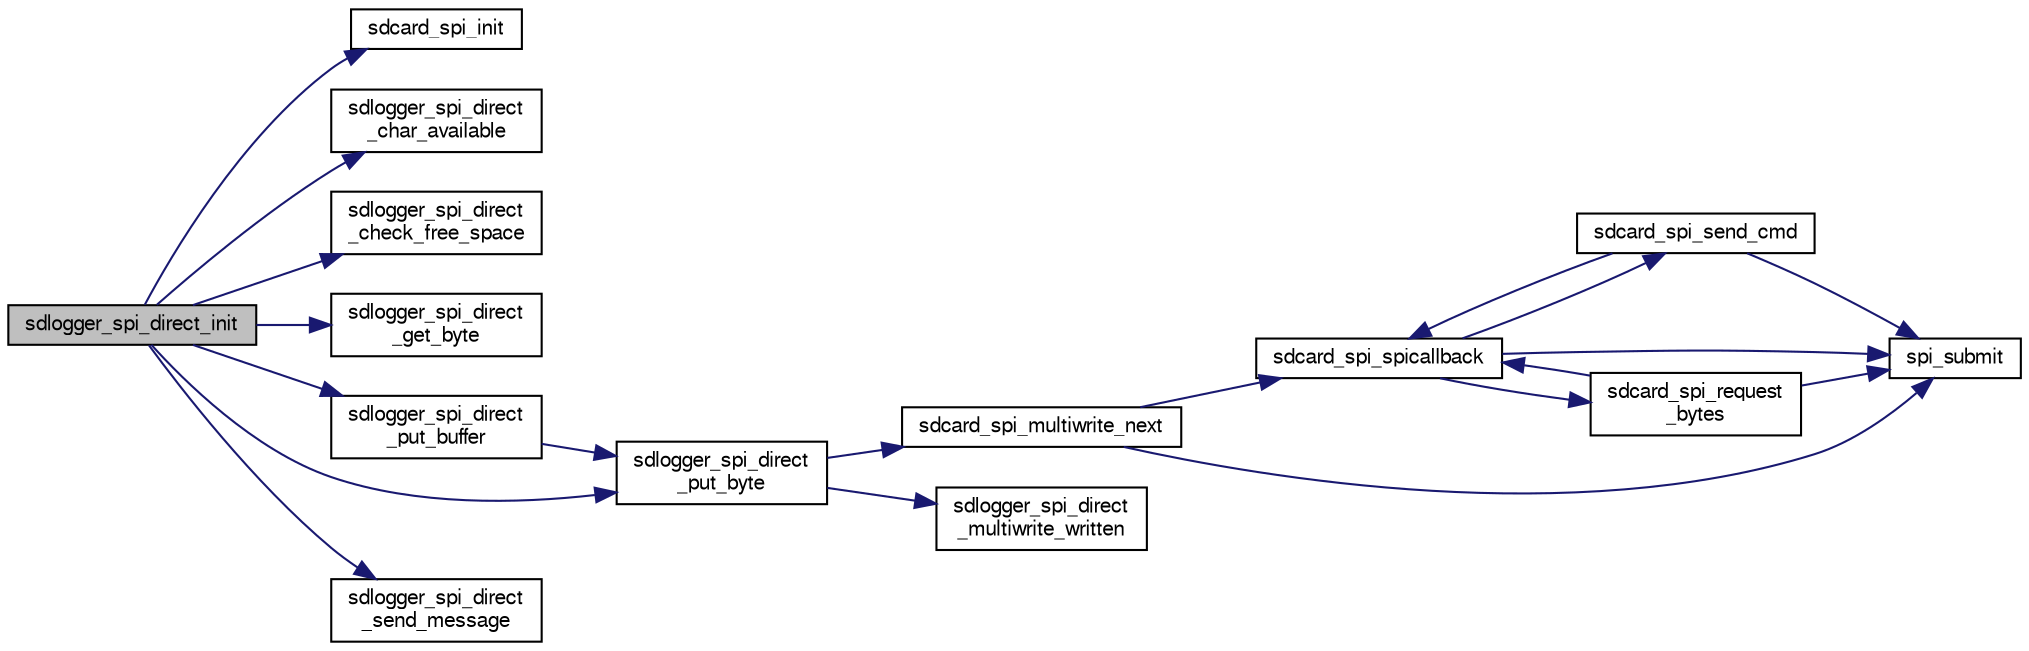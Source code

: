 digraph "sdlogger_spi_direct_init"
{
  edge [fontname="FreeSans",fontsize="10",labelfontname="FreeSans",labelfontsize="10"];
  node [fontname="FreeSans",fontsize="10",shape=record];
  rankdir="LR";
  Node1 [label="sdlogger_spi_direct_init",height=0.2,width=0.4,color="black", fillcolor="grey75", style="filled", fontcolor="black"];
  Node1 -> Node2 [color="midnightblue",fontsize="10",style="solid",fontname="FreeSans"];
  Node2 [label="sdcard_spi_init",height=0.2,width=0.4,color="black", fillcolor="white", style="filled",URL="$sdcard__spi_8c.html#adbdeea6ec6829f8e1fd6afbf5a31af38",tooltip="Configure initial values for SDCard. "];
  Node1 -> Node3 [color="midnightblue",fontsize="10",style="solid",fontname="FreeSans"];
  Node3 [label="sdlogger_spi_direct\l_char_available",height=0.2,width=0.4,color="black", fillcolor="white", style="filled",URL="$sdlogger__spi__direct_8c.html#abc6d2500b749f6ff8456837da4160f75"];
  Node1 -> Node4 [color="midnightblue",fontsize="10",style="solid",fontname="FreeSans"];
  Node4 [label="sdlogger_spi_direct\l_check_free_space",height=0.2,width=0.4,color="black", fillcolor="white", style="filled",URL="$sdlogger__spi__direct_8c.html#ad47b2b2958d9f06fc41d92792519964d"];
  Node1 -> Node5 [color="midnightblue",fontsize="10",style="solid",fontname="FreeSans"];
  Node5 [label="sdlogger_spi_direct\l_get_byte",height=0.2,width=0.4,color="black", fillcolor="white", style="filled",URL="$sdlogger__spi__direct_8c.html#a27cacdeeddf341b8dc27c52c942f53fb"];
  Node1 -> Node6 [color="midnightblue",fontsize="10",style="solid",fontname="FreeSans"];
  Node6 [label="sdlogger_spi_direct\l_put_buffer",height=0.2,width=0.4,color="black", fillcolor="white", style="filled",URL="$sdlogger__spi__direct_8c.html#a2e870bbf55447f42c241d8f66c4a3397"];
  Node6 -> Node7 [color="midnightblue",fontsize="10",style="solid",fontname="FreeSans"];
  Node7 [label="sdlogger_spi_direct\l_put_byte",height=0.2,width=0.4,color="black", fillcolor="white", style="filled",URL="$sdlogger__spi__direct_8c.html#a76e9185c1183478c02cf5be47cf0da93"];
  Node7 -> Node8 [color="midnightblue",fontsize="10",style="solid",fontname="FreeSans"];
  Node8 [label="sdcard_spi_multiwrite_next",height=0.2,width=0.4,color="black", fillcolor="white", style="filled",URL="$sdcard__spi_8c.html#a2993e6870ac7c137e6cbbef1949aaef1",tooltip="Write a(nother) data block (512 bytes) to the SDCard. "];
  Node8 -> Node9 [color="midnightblue",fontsize="10",style="solid",fontname="FreeSans"];
  Node9 [label="sdcard_spi_spicallback",height=0.2,width=0.4,color="black", fillcolor="white", style="filled",URL="$sdcard__spi_8c.html#a64d90e0374b4ebb9c1c6b8fa95c9b73f",tooltip="Callback function for SPI transactions. "];
  Node9 -> Node10 [color="midnightblue",fontsize="10",style="solid",fontname="FreeSans"];
  Node10 [label="sdcard_spi_send_cmd",height=0.2,width=0.4,color="black", fillcolor="white", style="filled",URL="$sdcard__spi_8c.html#a4f343ab0a5e8ba8f3d68a50e139312c6",tooltip="Send a command to the SDCard. "];
  Node10 -> Node9 [color="midnightblue",fontsize="10",style="solid",fontname="FreeSans"];
  Node10 -> Node11 [color="midnightblue",fontsize="10",style="solid",fontname="FreeSans"];
  Node11 [label="spi_submit",height=0.2,width=0.4,color="black", fillcolor="white", style="filled",URL="$group__spi.html#ga5d383931766cb373ebad0b8bc26d439d",tooltip="Submit SPI transaction. "];
  Node9 -> Node12 [color="midnightblue",fontsize="10",style="solid",fontname="FreeSans"];
  Node12 [label="sdcard_spi_request\l_bytes",height=0.2,width=0.4,color="black", fillcolor="white", style="filled",URL="$sdcard__spi_8c.html#ae08b33e43067b02ae28ed7f7fccf781d",tooltip="Request one or more bytes from the SDCard. "];
  Node12 -> Node9 [color="midnightblue",fontsize="10",style="solid",fontname="FreeSans"];
  Node12 -> Node11 [color="midnightblue",fontsize="10",style="solid",fontname="FreeSans"];
  Node9 -> Node11 [color="midnightblue",fontsize="10",style="solid",fontname="FreeSans"];
  Node8 -> Node11 [color="midnightblue",fontsize="10",style="solid",fontname="FreeSans"];
  Node7 -> Node13 [color="midnightblue",fontsize="10",style="solid",fontname="FreeSans"];
  Node13 [label="sdlogger_spi_direct\l_multiwrite_written",height=0.2,width=0.4,color="black", fillcolor="white", style="filled",URL="$sdlogger__spi__direct_8c.html#a8ba172956b3686b7a8ccb47bb9215bf8",tooltip="sdlogger_spi_direct_multiwrite_written Called when a multiwrite is complete. "];
  Node1 -> Node7 [color="midnightblue",fontsize="10",style="solid",fontname="FreeSans"];
  Node1 -> Node14 [color="midnightblue",fontsize="10",style="solid",fontname="FreeSans"];
  Node14 [label="sdlogger_spi_direct\l_send_message",height=0.2,width=0.4,color="black", fillcolor="white", style="filled",URL="$sdlogger__spi__direct_8c.html#a8fda3c5fcc96943f1b50619170389a5b"];
}
